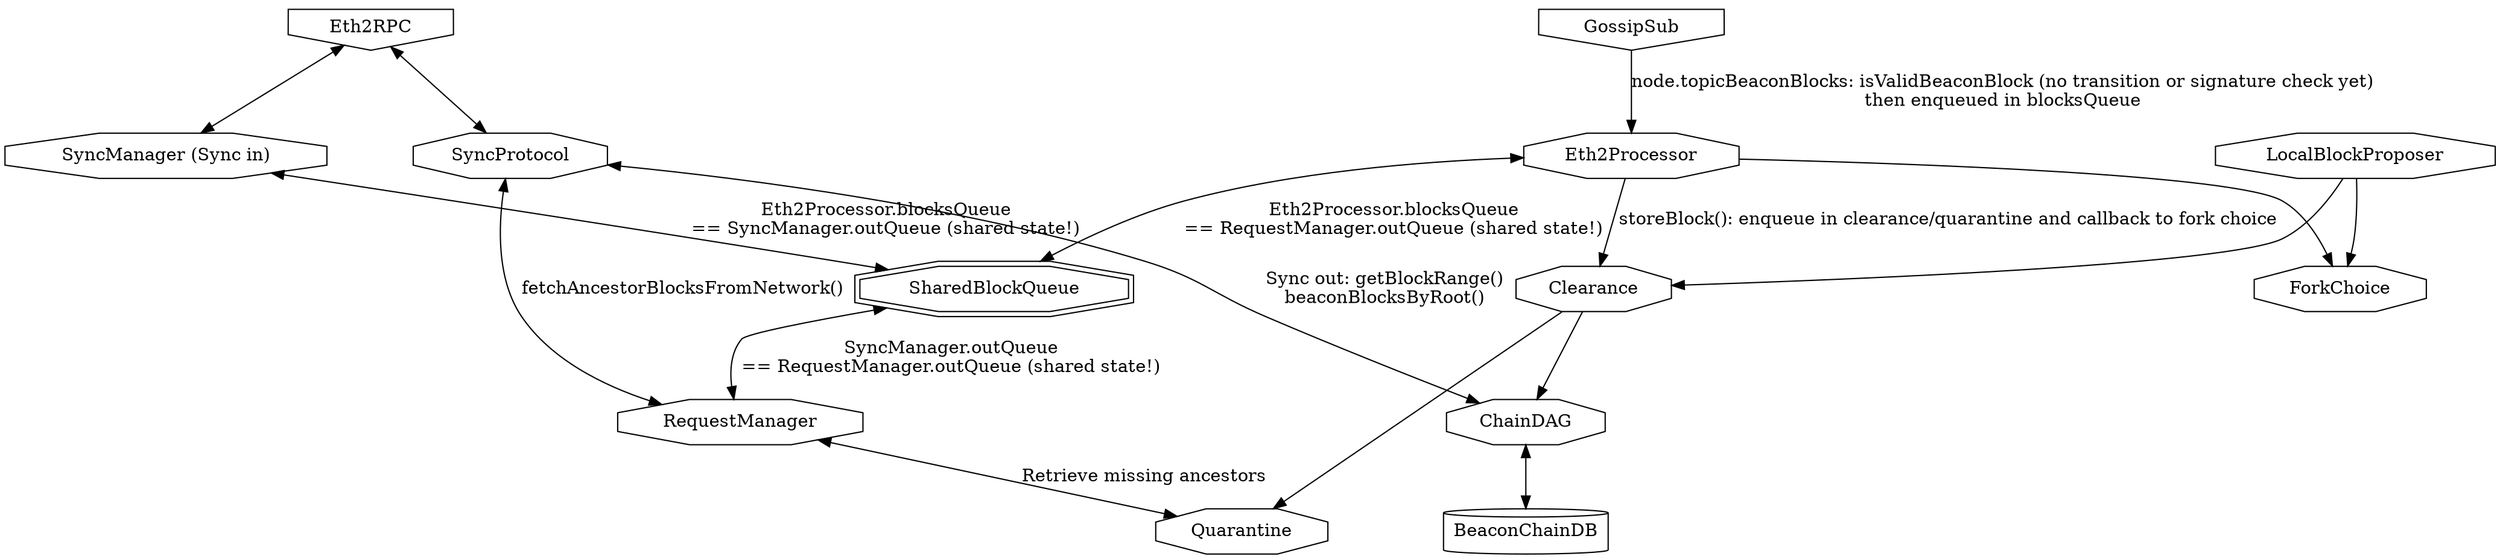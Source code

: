 digraph architecture{
  node [shape = invhouse]; Eth2RPC GossipSub;
  node [shape = octagon]; SyncManager SyncProtocol;
  SyncManager [label="SyncManager (Sync in)"];
  node [shape = doubleoctagon] SharedBlockQueue;
  {rank = same; SyncManager SyncProtocol;}

  node [shape = octagon]; Eth2Processor RequestManager;
  node [shape = octagon]; ChainDAG Quarantine Clearance;

  Eth2RPC -> SyncManager [dir=both]
  Eth2RPC -> SyncProtocol [dir=both]

  GossipSub -> Eth2Processor [label="node.topicBeaconBlocks: isValidBeaconBlock (no transition or signature check yet)\nthen enqueued in blocksQueue"];
  Eth2Processor -> Clearance [label="storeBlock(): enqueue in clearance/quarantine and callback to fork choice"];
  SyncProtocol -> RequestManager [dir=both, label="fetchAncestorBlocksFromNetwork()"];

  SyncManager -> SharedBlockQueue [dir=both, label="Eth2Processor.blocksQueue\n== SyncManager.outQueue (shared state!)"];
  Eth2Processor -> SharedBlockQueue [dir=both, label="Eth2Processor.blocksQueue\n== RequestManager.outQueue (shared state!)"];
  SharedBlockQueue -> RequestManager [dir=both, label="SyncManager.outQueue\n== RequestManager.outQueue (shared state!)"];

  LocalBlockProposer -> Clearance

  RequestManager -> Quarantine [dir=both, label="Retrieve missing ancestors"]
  Clearance -> Quarantine
  Clearance -> ChainDAG

  Eth2Processor -> ForkChoice
  LocalBlockProposer -> ForkChoice

  node [shape = cylinder]; BeaconChainDB;
  ChainDAG -> BeaconChainDB [dir=both]

  SyncProtocol -> ChainDAG [dir=both, label="Sync out: getBlockRange()\nbeaconBlocksByRoot()\n"]
}
